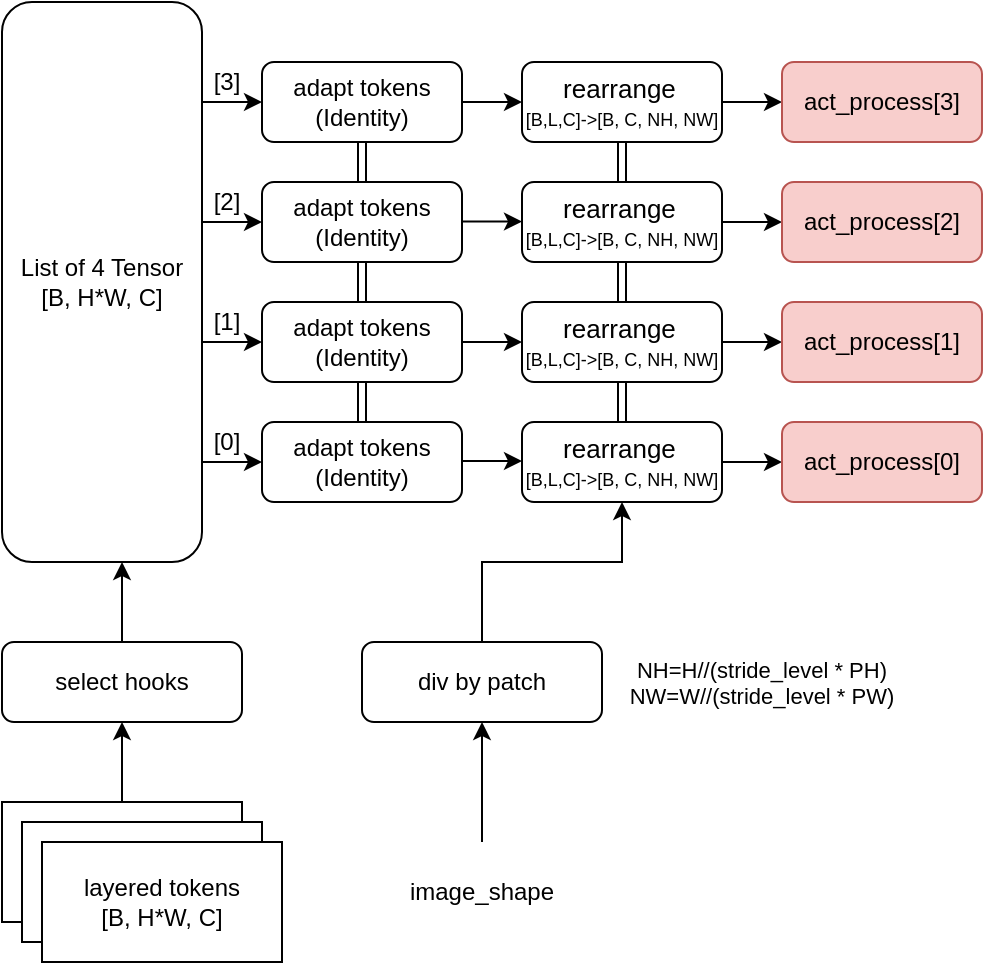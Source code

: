 <mxfile version="24.7.12">
  <diagram name="Page-1" id="OdBgKaAoPbrbGqz_YkZU">
    <mxGraphModel dx="591" dy="394" grid="1" gridSize="10" guides="1" tooltips="1" connect="1" arrows="1" fold="1" page="1" pageScale="1" pageWidth="850" pageHeight="1100" math="0" shadow="0">
      <root>
        <mxCell id="0" />
        <mxCell id="1" parent="0" />
        <mxCell id="fmZWrexEu-023-qv5tjz-7" value="" style="rounded=0;whiteSpace=wrap;html=1;" vertex="1" parent="1">
          <mxGeometry x="160" y="680" width="120" height="60" as="geometry" />
        </mxCell>
        <mxCell id="fmZWrexEu-023-qv5tjz-8" value="" style="rounded=0;whiteSpace=wrap;html=1;" vertex="1" parent="1">
          <mxGeometry x="170" y="690" width="120" height="60" as="geometry" />
        </mxCell>
        <mxCell id="fmZWrexEu-023-qv5tjz-9" value="layered tokens&lt;div&gt;[B, H*W, C]&lt;/div&gt;" style="rounded=0;whiteSpace=wrap;html=1;" vertex="1" parent="1">
          <mxGeometry x="180" y="700" width="120" height="60" as="geometry" />
        </mxCell>
        <mxCell id="fmZWrexEu-023-qv5tjz-12" value="" style="endArrow=classic;html=1;rounded=0;" edge="1" parent="1">
          <mxGeometry width="50" height="50" relative="1" as="geometry">
            <mxPoint x="220" y="680" as="sourcePoint" />
            <mxPoint x="220" y="640" as="targetPoint" />
          </mxGeometry>
        </mxCell>
        <mxCell id="fmZWrexEu-023-qv5tjz-13" value="select hooks" style="rounded=1;whiteSpace=wrap;html=1;" vertex="1" parent="1">
          <mxGeometry x="160" y="600" width="120" height="40" as="geometry" />
        </mxCell>
        <mxCell id="fmZWrexEu-023-qv5tjz-14" value="" style="endArrow=classic;html=1;rounded=0;" edge="1" parent="1">
          <mxGeometry width="50" height="50" relative="1" as="geometry">
            <mxPoint x="220" y="600" as="sourcePoint" />
            <mxPoint x="220" y="560" as="targetPoint" />
          </mxGeometry>
        </mxCell>
        <mxCell id="fmZWrexEu-023-qv5tjz-16" value="List of 4 Tensor&lt;div&gt;[B, H*W, C]&lt;/div&gt;" style="rounded=1;whiteSpace=wrap;html=1;" vertex="1" parent="1">
          <mxGeometry x="160" y="280" width="100" height="280" as="geometry" />
        </mxCell>
        <mxCell id="fmZWrexEu-023-qv5tjz-39" style="edgeStyle=orthogonalEdgeStyle;rounded=0;orthogonalLoop=1;jettySize=auto;html=1;entryX=0.5;entryY=1;entryDx=0;entryDy=0;shape=link;" edge="1" parent="1" source="fmZWrexEu-023-qv5tjz-17" target="fmZWrexEu-023-qv5tjz-18">
          <mxGeometry relative="1" as="geometry" />
        </mxCell>
        <mxCell id="fmZWrexEu-023-qv5tjz-17" value="adapt tokens&lt;div&gt;(Identity)&lt;/div&gt;" style="rounded=1;whiteSpace=wrap;html=1;" vertex="1" parent="1">
          <mxGeometry x="290" y="490" width="100" height="40" as="geometry" />
        </mxCell>
        <mxCell id="fmZWrexEu-023-qv5tjz-40" style="edgeStyle=orthogonalEdgeStyle;rounded=0;orthogonalLoop=1;jettySize=auto;html=1;exitX=0.5;exitY=0;exitDx=0;exitDy=0;entryX=0.5;entryY=1;entryDx=0;entryDy=0;shape=link;" edge="1" parent="1" source="fmZWrexEu-023-qv5tjz-18" target="fmZWrexEu-023-qv5tjz-19">
          <mxGeometry relative="1" as="geometry" />
        </mxCell>
        <mxCell id="fmZWrexEu-023-qv5tjz-18" value="adapt tokens&lt;div&gt;(Identity)&lt;/div&gt;" style="rounded=1;whiteSpace=wrap;html=1;" vertex="1" parent="1">
          <mxGeometry x="290" y="430" width="100" height="40" as="geometry" />
        </mxCell>
        <mxCell id="fmZWrexEu-023-qv5tjz-41" style="edgeStyle=orthogonalEdgeStyle;rounded=0;orthogonalLoop=1;jettySize=auto;html=1;exitX=0.5;exitY=0;exitDx=0;exitDy=0;entryX=0.5;entryY=1;entryDx=0;entryDy=0;shape=link;" edge="1" parent="1" source="fmZWrexEu-023-qv5tjz-19" target="fmZWrexEu-023-qv5tjz-20">
          <mxGeometry relative="1" as="geometry" />
        </mxCell>
        <mxCell id="fmZWrexEu-023-qv5tjz-19" value="adapt tokens&lt;div&gt;(Identity)&lt;/div&gt;" style="rounded=1;whiteSpace=wrap;html=1;" vertex="1" parent="1">
          <mxGeometry x="290" y="370" width="100" height="40" as="geometry" />
        </mxCell>
        <mxCell id="fmZWrexEu-023-qv5tjz-20" value="adapt tokens&lt;div&gt;(Identity)&lt;/div&gt;" style="rounded=1;whiteSpace=wrap;html=1;" vertex="1" parent="1">
          <mxGeometry x="290" y="310" width="100" height="40" as="geometry" />
        </mxCell>
        <mxCell id="fmZWrexEu-023-qv5tjz-21" value="" style="endArrow=classic;html=1;rounded=0;entryX=0;entryY=0.5;entryDx=0;entryDy=0;" edge="1" parent="1" target="fmZWrexEu-023-qv5tjz-17">
          <mxGeometry width="50" height="50" relative="1" as="geometry">
            <mxPoint x="260" y="510" as="sourcePoint" />
            <mxPoint x="310" y="460" as="targetPoint" />
          </mxGeometry>
        </mxCell>
        <mxCell id="fmZWrexEu-023-qv5tjz-22" value="" style="endArrow=classic;html=1;rounded=0;entryX=0;entryY=0.5;entryDx=0;entryDy=0;" edge="1" parent="1" target="fmZWrexEu-023-qv5tjz-18">
          <mxGeometry width="50" height="50" relative="1" as="geometry">
            <mxPoint x="260" y="450" as="sourcePoint" />
            <mxPoint x="310" y="400" as="targetPoint" />
          </mxGeometry>
        </mxCell>
        <mxCell id="fmZWrexEu-023-qv5tjz-23" value="" style="endArrow=classic;html=1;rounded=0;entryX=0;entryY=0.5;entryDx=0;entryDy=0;" edge="1" parent="1" target="fmZWrexEu-023-qv5tjz-19">
          <mxGeometry width="50" height="50" relative="1" as="geometry">
            <mxPoint x="260" y="390" as="sourcePoint" />
            <mxPoint x="310" y="340" as="targetPoint" />
          </mxGeometry>
        </mxCell>
        <mxCell id="fmZWrexEu-023-qv5tjz-24" value="" style="endArrow=classic;html=1;rounded=0;entryX=0;entryY=0.5;entryDx=0;entryDy=0;" edge="1" parent="1" target="fmZWrexEu-023-qv5tjz-20">
          <mxGeometry width="50" height="50" relative="1" as="geometry">
            <mxPoint x="260" y="330" as="sourcePoint" />
            <mxPoint x="310" y="280" as="targetPoint" />
          </mxGeometry>
        </mxCell>
        <mxCell id="fmZWrexEu-023-qv5tjz-25" value="[0]" style="text;html=1;align=center;verticalAlign=middle;whiteSpace=wrap;rounded=0;" vertex="1" parent="1">
          <mxGeometry x="265" y="490" width="15" height="20" as="geometry" />
        </mxCell>
        <mxCell id="fmZWrexEu-023-qv5tjz-26" value="[1]" style="text;html=1;align=center;verticalAlign=middle;whiteSpace=wrap;rounded=0;" vertex="1" parent="1">
          <mxGeometry x="265" y="430" width="15" height="20" as="geometry" />
        </mxCell>
        <mxCell id="fmZWrexEu-023-qv5tjz-27" value="[2]" style="text;html=1;align=center;verticalAlign=middle;whiteSpace=wrap;rounded=0;" vertex="1" parent="1">
          <mxGeometry x="265" y="370" width="15" height="20" as="geometry" />
        </mxCell>
        <mxCell id="fmZWrexEu-023-qv5tjz-28" value="[3]" style="text;html=1;align=center;verticalAlign=middle;whiteSpace=wrap;rounded=0;" vertex="1" parent="1">
          <mxGeometry x="265" y="310" width="15" height="20" as="geometry" />
        </mxCell>
        <mxCell id="fmZWrexEu-023-qv5tjz-29" value="" style="endArrow=classic;html=1;rounded=0;" edge="1" parent="1">
          <mxGeometry width="50" height="50" relative="1" as="geometry">
            <mxPoint x="390" y="330" as="sourcePoint" />
            <mxPoint x="420" y="330" as="targetPoint" />
          </mxGeometry>
        </mxCell>
        <mxCell id="fmZWrexEu-023-qv5tjz-30" value="" style="endArrow=classic;html=1;rounded=0;" edge="1" parent="1">
          <mxGeometry width="50" height="50" relative="1" as="geometry">
            <mxPoint x="390" y="389.76" as="sourcePoint" />
            <mxPoint x="420" y="389.76" as="targetPoint" />
          </mxGeometry>
        </mxCell>
        <mxCell id="fmZWrexEu-023-qv5tjz-31" value="" style="endArrow=classic;html=1;rounded=0;" edge="1" parent="1">
          <mxGeometry width="50" height="50" relative="1" as="geometry">
            <mxPoint x="390" y="450" as="sourcePoint" />
            <mxPoint x="420" y="450" as="targetPoint" />
          </mxGeometry>
        </mxCell>
        <mxCell id="fmZWrexEu-023-qv5tjz-32" value="" style="endArrow=classic;html=1;rounded=0;" edge="1" parent="1">
          <mxGeometry width="50" height="50" relative="1" as="geometry">
            <mxPoint x="390" y="509.52" as="sourcePoint" />
            <mxPoint x="420" y="509.52" as="targetPoint" />
          </mxGeometry>
        </mxCell>
        <mxCell id="fmZWrexEu-023-qv5tjz-60" value="" style="edgeStyle=orthogonalEdgeStyle;rounded=0;orthogonalLoop=1;jettySize=auto;html=1;" edge="1" parent="1" source="fmZWrexEu-023-qv5tjz-33" target="fmZWrexEu-023-qv5tjz-55">
          <mxGeometry relative="1" as="geometry" />
        </mxCell>
        <mxCell id="fmZWrexEu-023-qv5tjz-33" value="&lt;font style=&quot;font-size: 13px;&quot;&gt;rearrange&lt;/font&gt;&lt;font style=&quot;font-size: 9px;&quot;&gt;&amp;nbsp;&lt;/font&gt;&lt;div&gt;&lt;font style=&quot;font-size: 9px;&quot;&gt;[B,L,C]-&amp;gt;[B, C, NH, NW]&lt;/font&gt;&lt;/div&gt;" style="rounded=1;whiteSpace=wrap;html=1;" vertex="1" parent="1">
          <mxGeometry x="420" y="310" width="100" height="40" as="geometry" />
        </mxCell>
        <mxCell id="fmZWrexEu-023-qv5tjz-45" style="edgeStyle=orthogonalEdgeStyle;rounded=0;orthogonalLoop=1;jettySize=auto;html=1;exitX=0.5;exitY=0;exitDx=0;exitDy=0;entryX=0.5;entryY=1;entryDx=0;entryDy=0;shape=link;" edge="1" parent="1" source="fmZWrexEu-023-qv5tjz-34" target="fmZWrexEu-023-qv5tjz-33">
          <mxGeometry relative="1" as="geometry" />
        </mxCell>
        <mxCell id="fmZWrexEu-023-qv5tjz-59" value="" style="edgeStyle=orthogonalEdgeStyle;rounded=0;orthogonalLoop=1;jettySize=auto;html=1;" edge="1" parent="1" source="fmZWrexEu-023-qv5tjz-34" target="fmZWrexEu-023-qv5tjz-54">
          <mxGeometry relative="1" as="geometry" />
        </mxCell>
        <mxCell id="fmZWrexEu-023-qv5tjz-34" value="&lt;font style=&quot;font-size: 13px;&quot;&gt;rearrange&lt;/font&gt;&lt;font style=&quot;font-size: 9px;&quot;&gt;&amp;nbsp;&lt;/font&gt;&lt;div&gt;&lt;font style=&quot;font-size: 9px;&quot;&gt;[B,L,C]-&amp;gt;[B, C, NH, NW]&lt;/font&gt;&lt;/div&gt;" style="rounded=1;whiteSpace=wrap;html=1;" vertex="1" parent="1">
          <mxGeometry x="420" y="370" width="100" height="40" as="geometry" />
        </mxCell>
        <mxCell id="fmZWrexEu-023-qv5tjz-44" style="edgeStyle=orthogonalEdgeStyle;rounded=0;orthogonalLoop=1;jettySize=auto;html=1;exitX=0.5;exitY=0;exitDx=0;exitDy=0;entryX=0.5;entryY=1;entryDx=0;entryDy=0;shape=link;" edge="1" parent="1" source="fmZWrexEu-023-qv5tjz-35" target="fmZWrexEu-023-qv5tjz-34">
          <mxGeometry relative="1" as="geometry" />
        </mxCell>
        <mxCell id="fmZWrexEu-023-qv5tjz-58" value="" style="edgeStyle=orthogonalEdgeStyle;rounded=0;orthogonalLoop=1;jettySize=auto;html=1;" edge="1" parent="1" source="fmZWrexEu-023-qv5tjz-35" target="fmZWrexEu-023-qv5tjz-53">
          <mxGeometry relative="1" as="geometry" />
        </mxCell>
        <mxCell id="fmZWrexEu-023-qv5tjz-35" value="&lt;font style=&quot;font-size: 13px;&quot;&gt;rearrange&lt;/font&gt;&lt;font style=&quot;font-size: 9px;&quot;&gt;&amp;nbsp;&lt;/font&gt;&lt;div&gt;&lt;font style=&quot;font-size: 9px;&quot;&gt;[B,L,C]-&amp;gt;[B, C, NH, NW]&lt;/font&gt;&lt;/div&gt;" style="rounded=1;whiteSpace=wrap;html=1;" vertex="1" parent="1">
          <mxGeometry x="420" y="430" width="100" height="40" as="geometry" />
        </mxCell>
        <mxCell id="fmZWrexEu-023-qv5tjz-43" style="edgeStyle=orthogonalEdgeStyle;rounded=0;orthogonalLoop=1;jettySize=auto;html=1;entryX=0.5;entryY=1;entryDx=0;entryDy=0;shape=link;" edge="1" parent="1" source="fmZWrexEu-023-qv5tjz-36" target="fmZWrexEu-023-qv5tjz-35">
          <mxGeometry relative="1" as="geometry" />
        </mxCell>
        <mxCell id="fmZWrexEu-023-qv5tjz-57" value="" style="edgeStyle=orthogonalEdgeStyle;rounded=0;orthogonalLoop=1;jettySize=auto;html=1;" edge="1" parent="1" source="fmZWrexEu-023-qv5tjz-36" target="fmZWrexEu-023-qv5tjz-52">
          <mxGeometry relative="1" as="geometry" />
        </mxCell>
        <mxCell id="fmZWrexEu-023-qv5tjz-36" value="&lt;font style=&quot;font-size: 13px;&quot;&gt;rearrange&lt;/font&gt;&lt;font style=&quot;font-size: 9px;&quot;&gt;&amp;nbsp;&lt;/font&gt;&lt;div&gt;&lt;font style=&quot;font-size: 9px;&quot;&gt;[B,L,C]-&amp;gt;[B, C, NH, NW]&lt;/font&gt;&lt;/div&gt;" style="rounded=1;whiteSpace=wrap;html=1;" vertex="1" parent="1">
          <mxGeometry x="420" y="490" width="100" height="40" as="geometry" />
        </mxCell>
        <mxCell id="fmZWrexEu-023-qv5tjz-47" value="div by patch" style="rounded=1;whiteSpace=wrap;html=1;" vertex="1" parent="1">
          <mxGeometry x="340" y="600" width="120" height="40" as="geometry" />
        </mxCell>
        <mxCell id="fmZWrexEu-023-qv5tjz-48" value="" style="endArrow=classic;html=1;rounded=0;entryX=0.5;entryY=1;entryDx=0;entryDy=0;" edge="1" parent="1" target="fmZWrexEu-023-qv5tjz-47">
          <mxGeometry width="50" height="50" relative="1" as="geometry">
            <mxPoint x="400" y="700" as="sourcePoint" />
            <mxPoint x="450" y="690" as="targetPoint" />
          </mxGeometry>
        </mxCell>
        <mxCell id="fmZWrexEu-023-qv5tjz-49" value="image_shape" style="text;html=1;align=center;verticalAlign=middle;whiteSpace=wrap;rounded=0;" vertex="1" parent="1">
          <mxGeometry x="360" y="710" width="80" height="30" as="geometry" />
        </mxCell>
        <mxCell id="fmZWrexEu-023-qv5tjz-50" value="" style="endArrow=classic;html=1;rounded=0;entryX=0.5;entryY=1;entryDx=0;entryDy=0;" edge="1" parent="1" target="fmZWrexEu-023-qv5tjz-36">
          <mxGeometry width="50" height="50" relative="1" as="geometry">
            <mxPoint x="400" y="600" as="sourcePoint" />
            <mxPoint x="450" y="550" as="targetPoint" />
            <Array as="points">
              <mxPoint x="400" y="560" />
              <mxPoint x="470" y="560" />
            </Array>
          </mxGeometry>
        </mxCell>
        <mxCell id="fmZWrexEu-023-qv5tjz-51" value="&lt;font style=&quot;font-size: 11px;&quot;&gt;NH=H//(stride_level * PH)&lt;/font&gt;&lt;div style=&quot;font-size: 11px;&quot;&gt;&lt;font style=&quot;font-size: 11px;&quot;&gt;NW=W//(stride_level * PW)&lt;/font&gt;&lt;br&gt;&lt;/div&gt;" style="text;html=1;align=center;verticalAlign=middle;whiteSpace=wrap;rounded=0;" vertex="1" parent="1">
          <mxGeometry x="460" y="600" width="160" height="40" as="geometry" />
        </mxCell>
        <mxCell id="fmZWrexEu-023-qv5tjz-52" value="act_process[0]" style="rounded=1;whiteSpace=wrap;html=1;fillColor=#f8cecc;strokeColor=#b85450;" vertex="1" parent="1">
          <mxGeometry x="550" y="490" width="100" height="40" as="geometry" />
        </mxCell>
        <mxCell id="fmZWrexEu-023-qv5tjz-53" value="act_process[1]" style="rounded=1;whiteSpace=wrap;html=1;fillColor=#f8cecc;strokeColor=#b85450;" vertex="1" parent="1">
          <mxGeometry x="550" y="430" width="100" height="40" as="geometry" />
        </mxCell>
        <mxCell id="fmZWrexEu-023-qv5tjz-54" value="act_process[2]" style="rounded=1;whiteSpace=wrap;html=1;fillColor=#f8cecc;strokeColor=#b85450;" vertex="1" parent="1">
          <mxGeometry x="550" y="370" width="100" height="40" as="geometry" />
        </mxCell>
        <mxCell id="fmZWrexEu-023-qv5tjz-55" value="act_process[3]" style="rounded=1;whiteSpace=wrap;html=1;fillColor=#f8cecc;strokeColor=#b85450;" vertex="1" parent="1">
          <mxGeometry x="550" y="310" width="100" height="40" as="geometry" />
        </mxCell>
      </root>
    </mxGraphModel>
  </diagram>
</mxfile>
